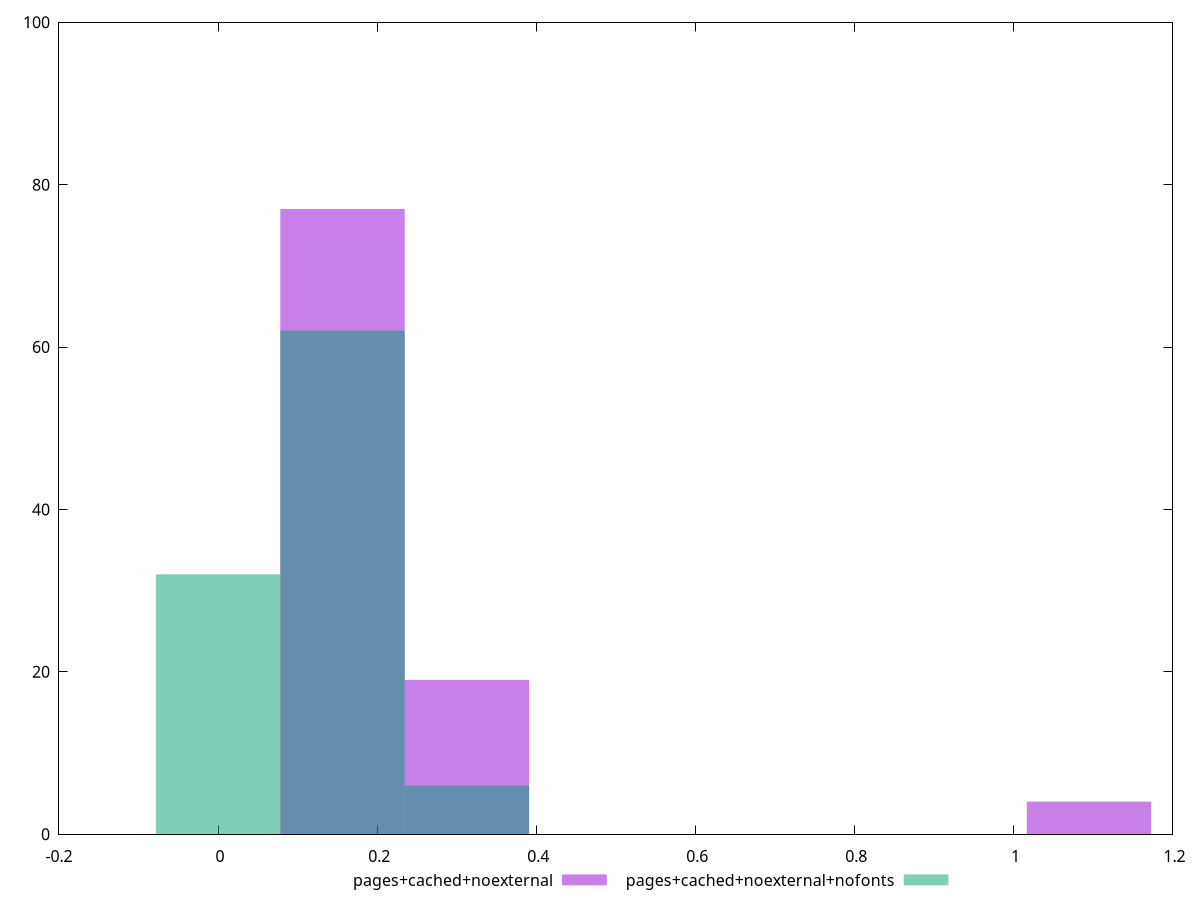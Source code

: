 reset
set terminal svg size 640, 500 enhanced background rgb 'white'
set output "report_00007_2020-12-11T15:55:29.892Z/cumulative-layout-shift/comparison/histogram/5_vs_6.svg"

$pagesCachedNoexternal <<EOF
1.0950421056453028 4
0.15643458652075753 77
0.31286917304151507 19
EOF

$pagesCachedNoexternalNofonts <<EOF
0.15643458652075753 62
0 32
0.31286917304151507 6
EOF

set key outside below
set boxwidth 0.15643458652075753
set yrange [0:100]
set style fill transparent solid 0.5 noborder

plot \
  $pagesCachedNoexternal title "pages+cached+noexternal" with boxes, \
  $pagesCachedNoexternalNofonts title "pages+cached+noexternal+nofonts" with boxes, \


reset